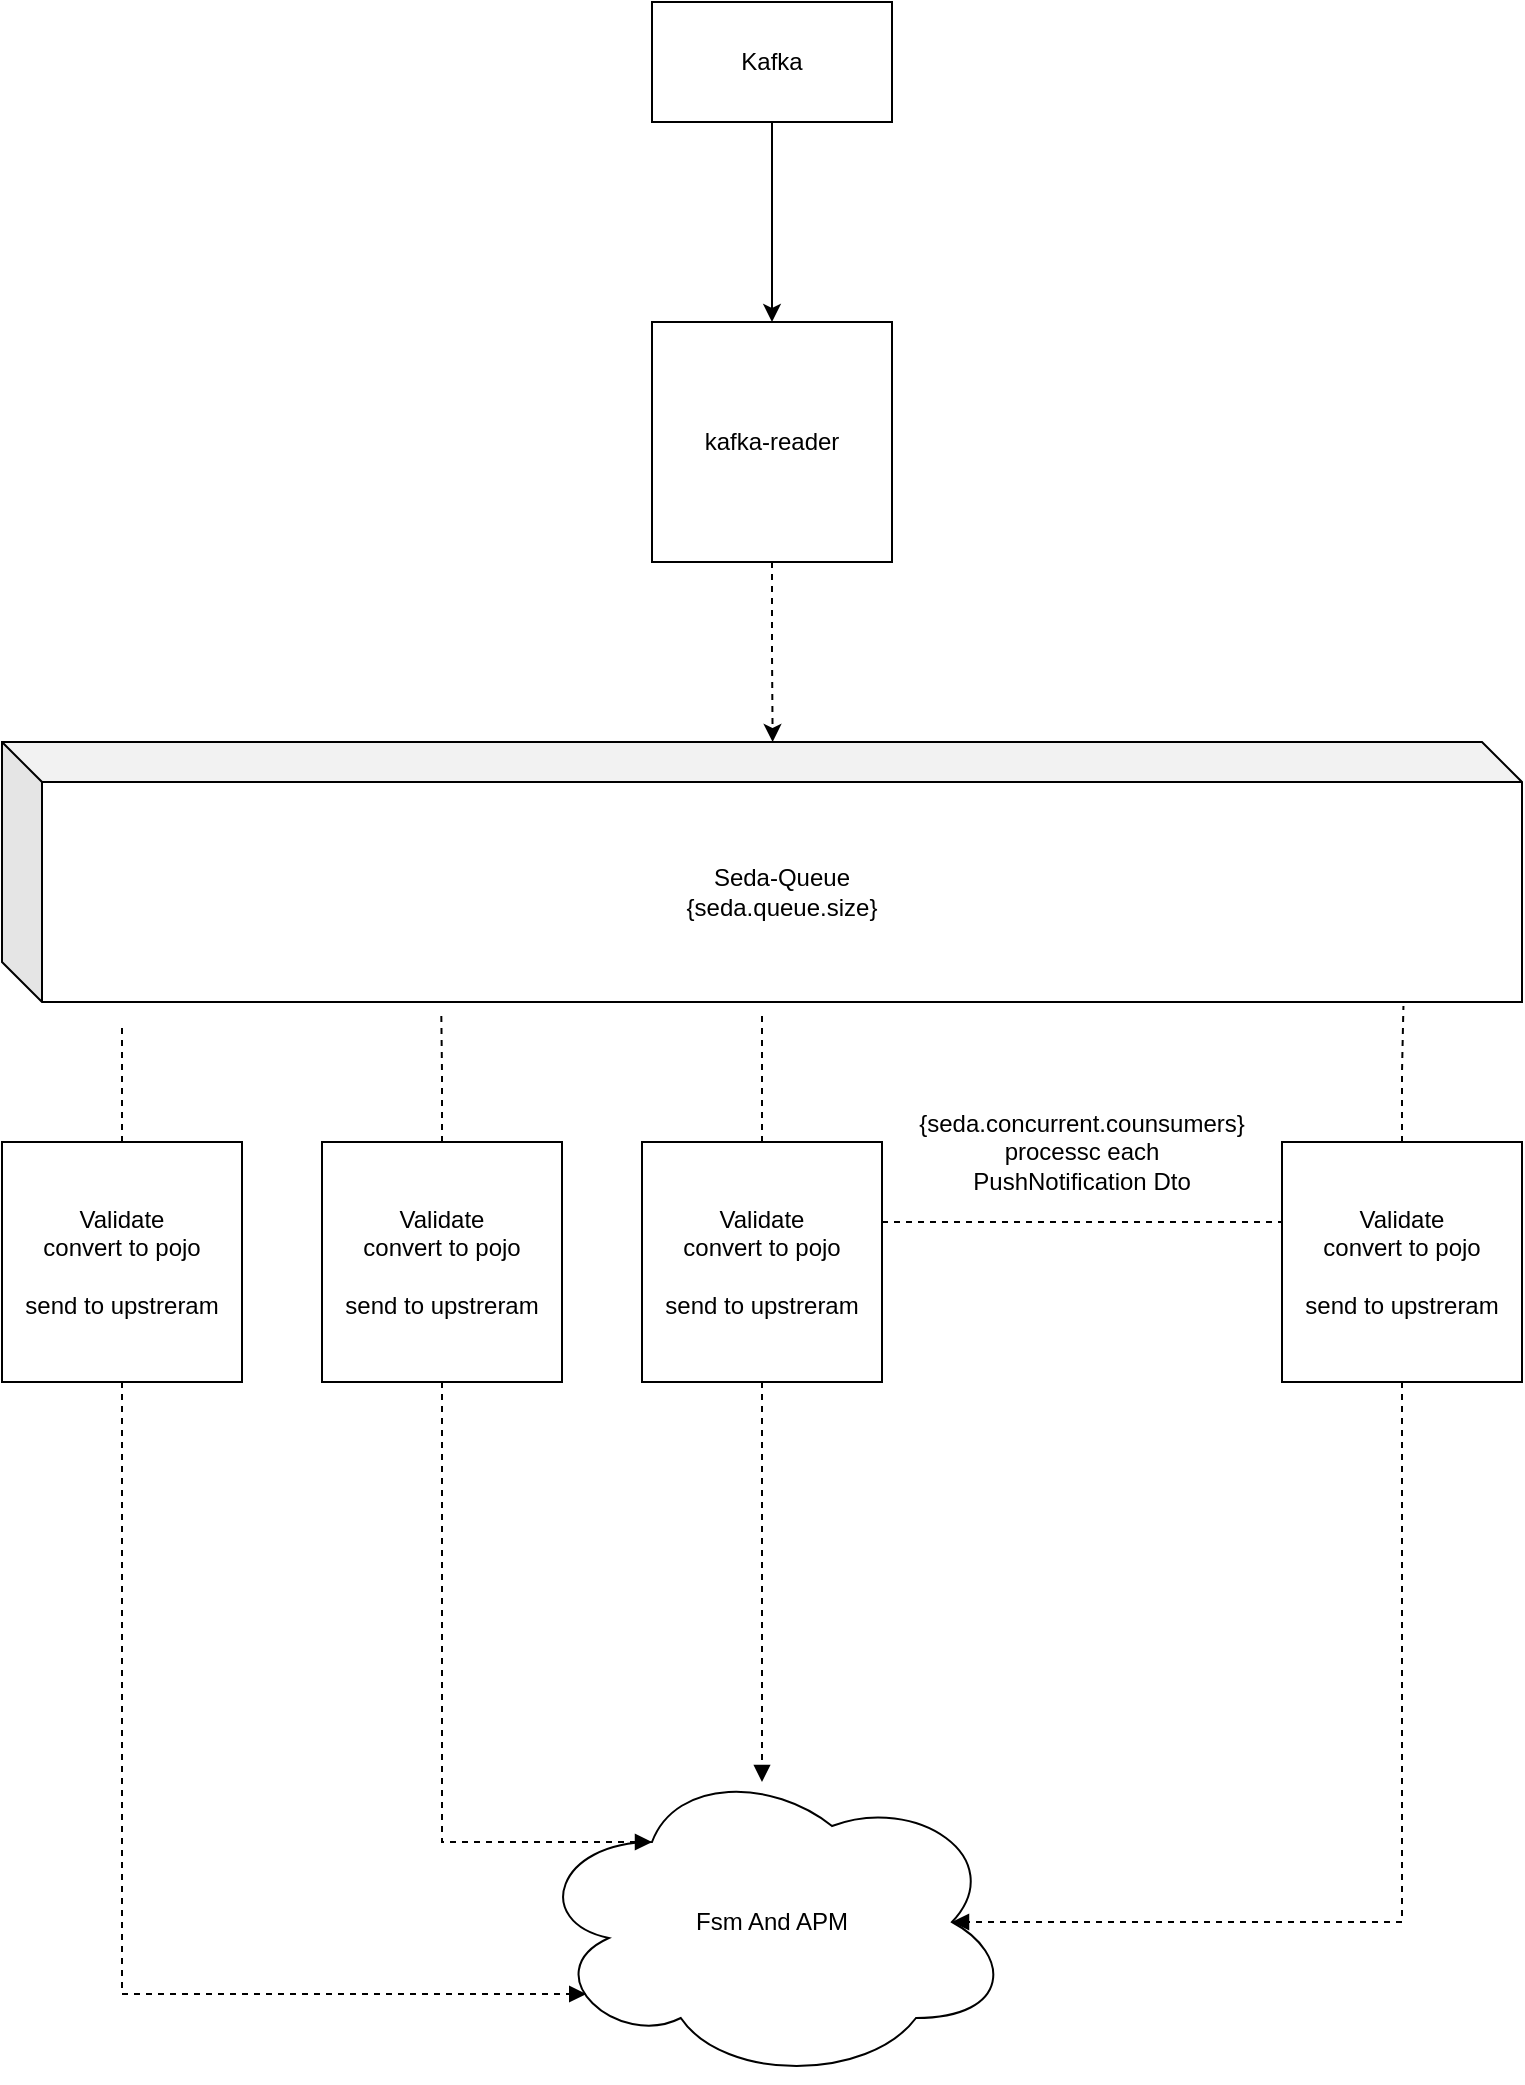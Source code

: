 <mxfile version="13.8.0" type="github">
  <diagram id="1nml_gzDPzm3lQDvl64V" name="Page-1">
    <mxGraphModel dx="1422" dy="703" grid="1" gridSize="10" guides="1" tooltips="1" connect="1" arrows="1" fold="1" page="1" pageScale="1" pageWidth="850" pageHeight="1100" math="0" shadow="0">
      <root>
        <mxCell id="0" />
        <mxCell id="1" parent="0" />
        <mxCell id="A88WUTj5RPN39O8uvwz5-4" style="edgeStyle=orthogonalEdgeStyle;rounded=0;orthogonalLoop=1;jettySize=auto;html=1;entryX=0.5;entryY=0;entryDx=0;entryDy=0;" edge="1" parent="1" source="A88WUTj5RPN39O8uvwz5-1" target="A88WUTj5RPN39O8uvwz5-3">
          <mxGeometry relative="1" as="geometry" />
        </mxCell>
        <mxCell id="A88WUTj5RPN39O8uvwz5-1" value="Kafka " style="rounded=0;whiteSpace=wrap;html=1;" vertex="1" parent="1">
          <mxGeometry x="365" y="30" width="120" height="60" as="geometry" />
        </mxCell>
        <mxCell id="A88WUTj5RPN39O8uvwz5-2" value="Fsm And APM" style="ellipse;shape=cloud;whiteSpace=wrap;html=1;" vertex="1" parent="1">
          <mxGeometry x="305" y="910" width="240" height="160" as="geometry" />
        </mxCell>
        <mxCell id="A88WUTj5RPN39O8uvwz5-8" style="edgeStyle=orthogonalEdgeStyle;rounded=0;orthogonalLoop=1;jettySize=auto;html=1;entryX=0.507;entryY=0;entryDx=0;entryDy=0;entryPerimeter=0;dashed=1;" edge="1" parent="1" source="A88WUTj5RPN39O8uvwz5-3" target="A88WUTj5RPN39O8uvwz5-5">
          <mxGeometry relative="1" as="geometry" />
        </mxCell>
        <mxCell id="A88WUTj5RPN39O8uvwz5-3" value="kafka-reader" style="whiteSpace=wrap;html=1;aspect=fixed;" vertex="1" parent="1">
          <mxGeometry x="365" y="190" width="120" height="120" as="geometry" />
        </mxCell>
        <mxCell id="A88WUTj5RPN39O8uvwz5-5" value="&lt;div&gt;Seda-Queue&lt;/div&gt;&lt;div&gt;{seda.queue.size} &lt;br&gt;&lt;/div&gt;" style="shape=cube;whiteSpace=wrap;html=1;boundedLbl=1;backgroundOutline=1;darkOpacity=0.05;darkOpacity2=0.1;" vertex="1" parent="1">
          <mxGeometry x="40" y="400" width="760" height="130" as="geometry" />
        </mxCell>
        <mxCell id="A88WUTj5RPN39O8uvwz5-26" style="edgeStyle=orthogonalEdgeStyle;rounded=0;orthogonalLoop=1;jettySize=auto;html=1;entryX=0.113;entryY=0.725;entryDx=0;entryDy=0;entryPerimeter=0;dashed=1;endArrow=block;endFill=1;" edge="1" parent="1" source="A88WUTj5RPN39O8uvwz5-10" target="A88WUTj5RPN39O8uvwz5-2">
          <mxGeometry relative="1" as="geometry">
            <Array as="points">
              <mxPoint x="100" y="1026" />
            </Array>
          </mxGeometry>
        </mxCell>
        <mxCell id="A88WUTj5RPN39O8uvwz5-32" style="edgeStyle=orthogonalEdgeStyle;rounded=0;orthogonalLoop=1;jettySize=auto;html=1;exitX=0.5;exitY=0;exitDx=0;exitDy=0;dashed=1;endArrow=none;endFill=0;" edge="1" parent="1" source="A88WUTj5RPN39O8uvwz5-10">
          <mxGeometry relative="1" as="geometry">
            <mxPoint x="100" y="540" as="targetPoint" />
          </mxGeometry>
        </mxCell>
        <mxCell id="A88WUTj5RPN39O8uvwz5-10" value="&lt;div&gt;Validate&lt;/div&gt;&lt;div&gt;convert to pojo&lt;/div&gt;&lt;div&gt;&lt;br&gt;&lt;/div&gt;&lt;div&gt;send to upstreram&lt;/div&gt;" style="rounded=0;whiteSpace=wrap;html=1;" vertex="1" parent="1">
          <mxGeometry x="40" y="600" width="120" height="120" as="geometry" />
        </mxCell>
        <mxCell id="A88WUTj5RPN39O8uvwz5-15" style="edgeStyle=orthogonalEdgeStyle;rounded=0;orthogonalLoop=1;jettySize=auto;html=1;dashed=1;endArrow=none;endFill=0;" edge="1" parent="1">
          <mxGeometry relative="1" as="geometry">
            <mxPoint x="480" y="640" as="sourcePoint" />
            <mxPoint x="680" y="640" as="targetPoint" />
          </mxGeometry>
        </mxCell>
        <mxCell id="A88WUTj5RPN39O8uvwz5-16" value="&lt;div&gt;{seda.concurrent.counsumers}&lt;/div&gt;&lt;div&gt;processc each PushNotification Dto&lt;br&gt;&lt;/div&gt;" style="text;html=1;strokeColor=none;fillColor=none;align=center;verticalAlign=middle;whiteSpace=wrap;rounded=0;" vertex="1" parent="1">
          <mxGeometry x="520" y="580" width="120" height="50" as="geometry" />
        </mxCell>
        <mxCell id="A88WUTj5RPN39O8uvwz5-25" style="edgeStyle=orthogonalEdgeStyle;rounded=0;orthogonalLoop=1;jettySize=auto;html=1;entryX=0.25;entryY=0.25;entryDx=0;entryDy=0;entryPerimeter=0;dashed=1;endArrow=block;endFill=1;" edge="1" parent="1" source="A88WUTj5RPN39O8uvwz5-17" target="A88WUTj5RPN39O8uvwz5-2">
          <mxGeometry relative="1" as="geometry">
            <Array as="points">
              <mxPoint x="260" y="950" />
            </Array>
          </mxGeometry>
        </mxCell>
        <mxCell id="A88WUTj5RPN39O8uvwz5-31" style="edgeStyle=orthogonalEdgeStyle;rounded=0;orthogonalLoop=1;jettySize=auto;html=1;exitX=0.5;exitY=0;exitDx=0;exitDy=0;entryX=0.289;entryY=1.038;entryDx=0;entryDy=0;entryPerimeter=0;dashed=1;endArrow=none;endFill=0;" edge="1" parent="1" source="A88WUTj5RPN39O8uvwz5-17" target="A88WUTj5RPN39O8uvwz5-5">
          <mxGeometry relative="1" as="geometry" />
        </mxCell>
        <mxCell id="A88WUTj5RPN39O8uvwz5-17" value="&lt;div&gt;Validate&lt;/div&gt;&lt;div&gt;convert to pojo&lt;/div&gt;&lt;div&gt;&lt;br&gt;&lt;/div&gt;&lt;div&gt;send to upstreram&lt;/div&gt;" style="rounded=0;whiteSpace=wrap;html=1;" vertex="1" parent="1">
          <mxGeometry x="200" y="600" width="120" height="120" as="geometry" />
        </mxCell>
        <mxCell id="A88WUTj5RPN39O8uvwz5-24" style="edgeStyle=orthogonalEdgeStyle;rounded=0;orthogonalLoop=1;jettySize=auto;html=1;dashed=1;endArrow=block;endFill=1;" edge="1" parent="1" source="A88WUTj5RPN39O8uvwz5-18">
          <mxGeometry relative="1" as="geometry">
            <mxPoint x="420" y="920" as="targetPoint" />
          </mxGeometry>
        </mxCell>
        <mxCell id="A88WUTj5RPN39O8uvwz5-29" style="edgeStyle=orthogonalEdgeStyle;rounded=0;orthogonalLoop=1;jettySize=auto;html=1;exitX=0.5;exitY=0;exitDx=0;exitDy=0;dashed=1;endArrow=none;endFill=0;" edge="1" parent="1" source="A88WUTj5RPN39O8uvwz5-18">
          <mxGeometry relative="1" as="geometry">
            <mxPoint x="420" y="534" as="targetPoint" />
          </mxGeometry>
        </mxCell>
        <mxCell id="A88WUTj5RPN39O8uvwz5-18" value="&lt;div&gt;Validate&lt;/div&gt;&lt;div&gt;convert to pojo&lt;/div&gt;&lt;div&gt;&lt;br&gt;&lt;/div&gt;&lt;div&gt;send to upstreram&lt;/div&gt;" style="rounded=0;whiteSpace=wrap;html=1;" vertex="1" parent="1">
          <mxGeometry x="360" y="600" width="120" height="120" as="geometry" />
        </mxCell>
        <mxCell id="A88WUTj5RPN39O8uvwz5-23" style="edgeStyle=orthogonalEdgeStyle;rounded=0;orthogonalLoop=1;jettySize=auto;html=1;entryX=0.875;entryY=0.5;entryDx=0;entryDy=0;entryPerimeter=0;dashed=1;endArrow=block;endFill=1;" edge="1" parent="1" source="A88WUTj5RPN39O8uvwz5-19" target="A88WUTj5RPN39O8uvwz5-2">
          <mxGeometry relative="1" as="geometry">
            <Array as="points">
              <mxPoint x="740" y="990" />
            </Array>
          </mxGeometry>
        </mxCell>
        <mxCell id="A88WUTj5RPN39O8uvwz5-30" style="edgeStyle=orthogonalEdgeStyle;rounded=0;orthogonalLoop=1;jettySize=auto;html=1;exitX=0.5;exitY=0;exitDx=0;exitDy=0;entryX=0.922;entryY=1.015;entryDx=0;entryDy=0;entryPerimeter=0;dashed=1;endArrow=none;endFill=0;" edge="1" parent="1" source="A88WUTj5RPN39O8uvwz5-19" target="A88WUTj5RPN39O8uvwz5-5">
          <mxGeometry relative="1" as="geometry" />
        </mxCell>
        <mxCell id="A88WUTj5RPN39O8uvwz5-19" value="&lt;div&gt;Validate&lt;/div&gt;&lt;div&gt;convert to pojo&lt;/div&gt;&lt;div&gt;&lt;br&gt;&lt;/div&gt;&lt;div&gt;send to upstreram&lt;/div&gt;" style="rounded=0;whiteSpace=wrap;html=1;" vertex="1" parent="1">
          <mxGeometry x="680" y="600" width="120" height="120" as="geometry" />
        </mxCell>
      </root>
    </mxGraphModel>
  </diagram>
</mxfile>
